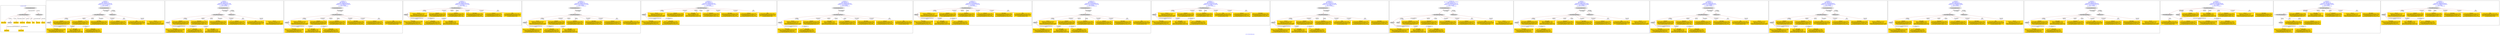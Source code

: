 digraph n0 {
fontcolor="blue"
remincross="true"
label="s12-s-19-artworks.json"
subgraph cluster_0 {
label="1-correct model"
n2[style="filled",color="white",fillcolor="lightgray",label="CulturalHeritageObject1"];
n3[shape="plaintext",style="filled",fillcolor="gold",label="date_made"];
n4[style="filled",color="white",fillcolor="lightgray",label="Person1"];
n5[shape="plaintext",style="filled",fillcolor="gold",label="description"];
n6[shape="plaintext",style="filled",fillcolor="gold",label="dimensions"];
n7[shape="plaintext",style="filled",fillcolor="gold",label="technique"];
n8[shape="plaintext",style="filled",fillcolor="gold",label="title"];
n9[shape="plaintext",style="filled",fillcolor="gold",label="access_id"];
n10[shape="plaintext",style="filled",fillcolor="gold",label="nationality"];
n11[shape="plaintext",style="filled",fillcolor="gold",label="artist_name"];
n12[style="filled",color="white",fillcolor="lightgray",label="EuropeanaAggregation1"];
n13[style="filled",color="white",fillcolor="lightgray",label="WebResource1"];
n14[shape="plaintext",style="filled",fillcolor="gold",label="img_url"];
}
subgraph cluster_1 {
label="candidate 0\nlink coherence:1.0\nnode coherence:1.0\nconfidence:0.5020023131062148\nmapping score:0.6117785488131827\ncost:11.99948\n-precision:0.83-recall:0.83"
n16[style="filled",color="white",fillcolor="lightgray",label="CulturalHeritageObject1"];
n17[style="filled",color="white",fillcolor="lightgray",label="Person1"];
n18[style="filled",color="white",fillcolor="lightgray",label="EuropeanaAggregation1"];
n19[style="filled",color="white",fillcolor="lightgray",label="WebResource1"];
n20[shape="plaintext",style="filled",fillcolor="gold",label="nationality\n[Person,countryAssociatedWithThePerson,0.86]\n[Person,biographicalInformation,0.077]\n[CulturalHeritageObject,title,0.035]\n[CulturalHeritageObject,description,0.028]"];
n21[shape="plaintext",style="filled",fillcolor="gold",label="technique\n[CulturalHeritageObject,medium,0.682]\n[CulturalHeritageObject,description,0.147]\n[Person,biographicalInformation,0.094]\n[CulturalHeritageObject,title,0.077]"];
n22[shape="plaintext",style="filled",fillcolor="gold",label="dimensions\n[CulturalHeritageObject,extent,0.648]\n[CulturalHeritageObject,description,0.147]\n[CulturalHeritageObject,title,0.113]\n[CulturalHeritageObject,medium,0.092]"];
n23[shape="plaintext",style="filled",fillcolor="gold",label="description\n[Person,biographicalInformation,0.435]\n[CulturalHeritageObject,description,0.354]\n[CulturalHeritageObject,title,0.166]\n[CulturalHeritageObject,provenance,0.045]"];
n24[shape="plaintext",style="filled",fillcolor="gold",label="date_made\n[Person,dateOfBirth,0.354]\n[Person,dateOfDeath,0.33]\n[CulturalHeritageObject,created,0.21]\n[Person,biographicalInformation,0.106]"];
n25[shape="plaintext",style="filled",fillcolor="gold",label="img_url\n[WebResource,classLink,0.672]\n[Document,classLink,0.179]\n[CulturalHeritageObject,provenance,0.084]\n[Person,biographicalInformation,0.065]"];
n26[shape="plaintext",style="filled",fillcolor="gold",label="access_id\n[CulturalHeritageObject,extent,0.58]\n[CulturalHeritageObject,description,0.176]\n[CulturalHeritageObject,title,0.149]\n[CulturalHeritageObject,provenance,0.094]"];
n27[shape="plaintext",style="filled",fillcolor="gold",label="artist_name\n[Person,nameOfThePerson,0.509]\n[Person,biographicalInformation,0.331]\n[CulturalHeritageObject,title,0.09]\n[CulturalHeritageObject,provenance,0.069]"];
n28[shape="plaintext",style="filled",fillcolor="gold",label="title\n[CulturalHeritageObject,title,0.344]\n[CulturalHeritageObject,description,0.299]\n[Person,biographicalInformation,0.272]\n[Concept,prefLabel,0.085]"];
}
subgraph cluster_2 {
label="candidate 1\nlink coherence:1.0\nnode coherence:1.0\nconfidence:0.4993120785772289\nmapping score:0.6108818039701874\ncost:11.99948\n-precision:0.83-recall:0.83"
n30[style="filled",color="white",fillcolor="lightgray",label="CulturalHeritageObject1"];
n31[style="filled",color="white",fillcolor="lightgray",label="Person1"];
n32[style="filled",color="white",fillcolor="lightgray",label="EuropeanaAggregation1"];
n33[style="filled",color="white",fillcolor="lightgray",label="WebResource1"];
n34[shape="plaintext",style="filled",fillcolor="gold",label="nationality\n[Person,countryAssociatedWithThePerson,0.86]\n[Person,biographicalInformation,0.077]\n[CulturalHeritageObject,title,0.035]\n[CulturalHeritageObject,description,0.028]"];
n35[shape="plaintext",style="filled",fillcolor="gold",label="technique\n[CulturalHeritageObject,medium,0.682]\n[CulturalHeritageObject,description,0.147]\n[Person,biographicalInformation,0.094]\n[CulturalHeritageObject,title,0.077]"];
n36[shape="plaintext",style="filled",fillcolor="gold",label="dimensions\n[CulturalHeritageObject,extent,0.648]\n[CulturalHeritageObject,description,0.147]\n[CulturalHeritageObject,title,0.113]\n[CulturalHeritageObject,medium,0.092]"];
n37[shape="plaintext",style="filled",fillcolor="gold",label="description\n[Person,biographicalInformation,0.435]\n[CulturalHeritageObject,description,0.354]\n[CulturalHeritageObject,title,0.166]\n[CulturalHeritageObject,provenance,0.045]"];
n38[shape="plaintext",style="filled",fillcolor="gold",label="img_url\n[WebResource,classLink,0.672]\n[Document,classLink,0.179]\n[CulturalHeritageObject,provenance,0.084]\n[Person,biographicalInformation,0.065]"];
n39[shape="plaintext",style="filled",fillcolor="gold",label="access_id\n[CulturalHeritageObject,extent,0.58]\n[CulturalHeritageObject,description,0.176]\n[CulturalHeritageObject,title,0.149]\n[CulturalHeritageObject,provenance,0.094]"];
n40[shape="plaintext",style="filled",fillcolor="gold",label="artist_name\n[Person,nameOfThePerson,0.509]\n[Person,biographicalInformation,0.331]\n[CulturalHeritageObject,title,0.09]\n[CulturalHeritageObject,provenance,0.069]"];
n41[shape="plaintext",style="filled",fillcolor="gold",label="title\n[CulturalHeritageObject,title,0.344]\n[CulturalHeritageObject,description,0.299]\n[Person,biographicalInformation,0.272]\n[Concept,prefLabel,0.085]"];
n42[shape="plaintext",style="filled",fillcolor="gold",label="date_made\n[Person,dateOfBirth,0.354]\n[Person,dateOfDeath,0.33]\n[CulturalHeritageObject,created,0.21]\n[Person,biographicalInformation,0.106]"];
}
subgraph cluster_3 {
label="candidate 10\nlink coherence:1.0\nnode coherence:1.0\nconfidence:0.4366454621806769\nmapping score:0.6085114503565219\ncost:10.99964\n-precision:0.73-recall:0.67"
n44[style="filled",color="white",fillcolor="lightgray",label="CulturalHeritageObject1"];
n45[style="filled",color="white",fillcolor="lightgray",label="Person1"];
n46[style="filled",color="white",fillcolor="lightgray",label="EuropeanaAggregation1"];
n47[shape="plaintext",style="filled",fillcolor="gold",label="img_url\n[WebResource,classLink,0.672]\n[Document,classLink,0.179]\n[CulturalHeritageObject,provenance,0.084]\n[Person,biographicalInformation,0.065]"];
n48[shape="plaintext",style="filled",fillcolor="gold",label="nationality\n[Person,countryAssociatedWithThePerson,0.86]\n[Person,biographicalInformation,0.077]\n[CulturalHeritageObject,title,0.035]\n[CulturalHeritageObject,description,0.028]"];
n49[shape="plaintext",style="filled",fillcolor="gold",label="technique\n[CulturalHeritageObject,medium,0.682]\n[CulturalHeritageObject,description,0.147]\n[Person,biographicalInformation,0.094]\n[CulturalHeritageObject,title,0.077]"];
n50[shape="plaintext",style="filled",fillcolor="gold",label="dimensions\n[CulturalHeritageObject,extent,0.648]\n[CulturalHeritageObject,description,0.147]\n[CulturalHeritageObject,title,0.113]\n[CulturalHeritageObject,medium,0.092]"];
n51[shape="plaintext",style="filled",fillcolor="gold",label="description\n[Person,biographicalInformation,0.435]\n[CulturalHeritageObject,description,0.354]\n[CulturalHeritageObject,title,0.166]\n[CulturalHeritageObject,provenance,0.045]"];
n52[shape="plaintext",style="filled",fillcolor="gold",label="date_made\n[Person,dateOfBirth,0.354]\n[Person,dateOfDeath,0.33]\n[CulturalHeritageObject,created,0.21]\n[Person,biographicalInformation,0.106]"];
n53[shape="plaintext",style="filled",fillcolor="gold",label="access_id\n[CulturalHeritageObject,extent,0.58]\n[CulturalHeritageObject,description,0.176]\n[CulturalHeritageObject,title,0.149]\n[CulturalHeritageObject,provenance,0.094]"];
n54[shape="plaintext",style="filled",fillcolor="gold",label="artist_name\n[Person,nameOfThePerson,0.509]\n[Person,biographicalInformation,0.331]\n[CulturalHeritageObject,title,0.09]\n[CulturalHeritageObject,provenance,0.069]"];
n55[shape="plaintext",style="filled",fillcolor="gold",label="title\n[CulturalHeritageObject,title,0.344]\n[CulturalHeritageObject,description,0.299]\n[Person,biographicalInformation,0.272]\n[Concept,prefLabel,0.085]"];
}
subgraph cluster_4 {
label="candidate 11\nlink coherence:1.0\nnode coherence:1.0\nconfidence:0.43395522765169103\nmapping score:0.6076147055135266\ncost:9.9998\n-precision:0.7-recall:0.58"
n57[style="filled",color="white",fillcolor="lightgray",label="CulturalHeritageObject1"];
n58[style="filled",color="white",fillcolor="lightgray",label="Person1"];
n59[shape="plaintext",style="filled",fillcolor="gold",label="img_url\n[WebResource,classLink,0.672]\n[Document,classLink,0.179]\n[CulturalHeritageObject,provenance,0.084]\n[Person,biographicalInformation,0.065]"];
n60[shape="plaintext",style="filled",fillcolor="gold",label="nationality\n[Person,countryAssociatedWithThePerson,0.86]\n[Person,biographicalInformation,0.077]\n[CulturalHeritageObject,title,0.035]\n[CulturalHeritageObject,description,0.028]"];
n61[shape="plaintext",style="filled",fillcolor="gold",label="technique\n[CulturalHeritageObject,medium,0.682]\n[CulturalHeritageObject,description,0.147]\n[Person,biographicalInformation,0.094]\n[CulturalHeritageObject,title,0.077]"];
n62[shape="plaintext",style="filled",fillcolor="gold",label="dimensions\n[CulturalHeritageObject,extent,0.648]\n[CulturalHeritageObject,description,0.147]\n[CulturalHeritageObject,title,0.113]\n[CulturalHeritageObject,medium,0.092]"];
n63[shape="plaintext",style="filled",fillcolor="gold",label="description\n[Person,biographicalInformation,0.435]\n[CulturalHeritageObject,description,0.354]\n[CulturalHeritageObject,title,0.166]\n[CulturalHeritageObject,provenance,0.045]"];
n64[shape="plaintext",style="filled",fillcolor="gold",label="access_id\n[CulturalHeritageObject,extent,0.58]\n[CulturalHeritageObject,description,0.176]\n[CulturalHeritageObject,title,0.149]\n[CulturalHeritageObject,provenance,0.094]"];
n65[shape="plaintext",style="filled",fillcolor="gold",label="artist_name\n[Person,nameOfThePerson,0.509]\n[Person,biographicalInformation,0.331]\n[CulturalHeritageObject,title,0.09]\n[CulturalHeritageObject,provenance,0.069]"];
n66[shape="plaintext",style="filled",fillcolor="gold",label="title\n[CulturalHeritageObject,title,0.344]\n[CulturalHeritageObject,description,0.299]\n[Person,biographicalInformation,0.272]\n[Concept,prefLabel,0.085]"];
n67[shape="plaintext",style="filled",fillcolor="gold",label="date_made\n[Person,dateOfBirth,0.354]\n[Person,dateOfDeath,0.33]\n[CulturalHeritageObject,created,0.21]\n[Person,biographicalInformation,0.106]"];
}
subgraph cluster_5 {
label="candidate 12\nlink coherence:1.0\nnode coherence:1.0\nconfidence:0.43395522765169103\nmapping score:0.6076147055135266\ncost:10.99964\n-precision:0.73-recall:0.67"
n69[style="filled",color="white",fillcolor="lightgray",label="CulturalHeritageObject1"];
n70[style="filled",color="white",fillcolor="lightgray",label="Person1"];
n71[style="filled",color="white",fillcolor="lightgray",label="EuropeanaAggregation1"];
n72[shape="plaintext",style="filled",fillcolor="gold",label="img_url\n[WebResource,classLink,0.672]\n[Document,classLink,0.179]\n[CulturalHeritageObject,provenance,0.084]\n[Person,biographicalInformation,0.065]"];
n73[shape="plaintext",style="filled",fillcolor="gold",label="nationality\n[Person,countryAssociatedWithThePerson,0.86]\n[Person,biographicalInformation,0.077]\n[CulturalHeritageObject,title,0.035]\n[CulturalHeritageObject,description,0.028]"];
n74[shape="plaintext",style="filled",fillcolor="gold",label="technique\n[CulturalHeritageObject,medium,0.682]\n[CulturalHeritageObject,description,0.147]\n[Person,biographicalInformation,0.094]\n[CulturalHeritageObject,title,0.077]"];
n75[shape="plaintext",style="filled",fillcolor="gold",label="dimensions\n[CulturalHeritageObject,extent,0.648]\n[CulturalHeritageObject,description,0.147]\n[CulturalHeritageObject,title,0.113]\n[CulturalHeritageObject,medium,0.092]"];
n76[shape="plaintext",style="filled",fillcolor="gold",label="description\n[Person,biographicalInformation,0.435]\n[CulturalHeritageObject,description,0.354]\n[CulturalHeritageObject,title,0.166]\n[CulturalHeritageObject,provenance,0.045]"];
n77[shape="plaintext",style="filled",fillcolor="gold",label="access_id\n[CulturalHeritageObject,extent,0.58]\n[CulturalHeritageObject,description,0.176]\n[CulturalHeritageObject,title,0.149]\n[CulturalHeritageObject,provenance,0.094]"];
n78[shape="plaintext",style="filled",fillcolor="gold",label="artist_name\n[Person,nameOfThePerson,0.509]\n[Person,biographicalInformation,0.331]\n[CulturalHeritageObject,title,0.09]\n[CulturalHeritageObject,provenance,0.069]"];
n79[shape="plaintext",style="filled",fillcolor="gold",label="title\n[CulturalHeritageObject,title,0.344]\n[CulturalHeritageObject,description,0.299]\n[Person,biographicalInformation,0.272]\n[Concept,prefLabel,0.085]"];
n80[shape="plaintext",style="filled",fillcolor="gold",label="date_made\n[Person,dateOfBirth,0.354]\n[Person,dateOfDeath,0.33]\n[CulturalHeritageObject,created,0.21]\n[Person,biographicalInformation,0.106]"];
}
subgraph cluster_6 {
label="candidate 13\nlink coherence:1.0\nnode coherence:1.0\nconfidence:0.4205942554922235\nmapping score:0.6031610481270374\ncost:9.9998\n-precision:0.8-recall:0.67"
n82[style="filled",color="white",fillcolor="lightgray",label="CulturalHeritageObject1"];
n83[style="filled",color="white",fillcolor="lightgray",label="Person1"];
n84[shape="plaintext",style="filled",fillcolor="gold",label="img_url\n[WebResource,classLink,0.672]\n[Document,classLink,0.179]\n[CulturalHeritageObject,provenance,0.084]\n[Person,biographicalInformation,0.065]"];
n85[shape="plaintext",style="filled",fillcolor="gold",label="nationality\n[Person,countryAssociatedWithThePerson,0.86]\n[Person,biographicalInformation,0.077]\n[CulturalHeritageObject,title,0.035]\n[CulturalHeritageObject,description,0.028]"];
n86[shape="plaintext",style="filled",fillcolor="gold",label="technique\n[CulturalHeritageObject,medium,0.682]\n[CulturalHeritageObject,description,0.147]\n[Person,biographicalInformation,0.094]\n[CulturalHeritageObject,title,0.077]"];
n87[shape="plaintext",style="filled",fillcolor="gold",label="date_made\n[Person,dateOfBirth,0.354]\n[Person,dateOfDeath,0.33]\n[CulturalHeritageObject,created,0.21]\n[Person,biographicalInformation,0.106]"];
n88[shape="plaintext",style="filled",fillcolor="gold",label="dimensions\n[CulturalHeritageObject,extent,0.648]\n[CulturalHeritageObject,description,0.147]\n[CulturalHeritageObject,title,0.113]\n[CulturalHeritageObject,medium,0.092]"];
n89[shape="plaintext",style="filled",fillcolor="gold",label="description\n[Person,biographicalInformation,0.435]\n[CulturalHeritageObject,description,0.354]\n[CulturalHeritageObject,title,0.166]\n[CulturalHeritageObject,provenance,0.045]"];
n90[shape="plaintext",style="filled",fillcolor="gold",label="access_id\n[CulturalHeritageObject,extent,0.58]\n[CulturalHeritageObject,description,0.176]\n[CulturalHeritageObject,title,0.149]\n[CulturalHeritageObject,provenance,0.094]"];
n91[shape="plaintext",style="filled",fillcolor="gold",label="artist_name\n[Person,nameOfThePerson,0.509]\n[Person,biographicalInformation,0.331]\n[CulturalHeritageObject,title,0.09]\n[CulturalHeritageObject,provenance,0.069]"];
n92[shape="plaintext",style="filled",fillcolor="gold",label="title\n[CulturalHeritageObject,title,0.344]\n[CulturalHeritageObject,description,0.299]\n[Person,biographicalInformation,0.272]\n[Concept,prefLabel,0.085]"];
}
subgraph cluster_7 {
label="candidate 14\nlink coherence:1.0\nnode coherence:1.0\nconfidence:0.4205942554922235\nmapping score:0.6031610481270374\ncost:10.99964\n-precision:0.82-recall:0.75"
n94[style="filled",color="white",fillcolor="lightgray",label="CulturalHeritageObject1"];
n95[style="filled",color="white",fillcolor="lightgray",label="Person1"];
n96[style="filled",color="white",fillcolor="lightgray",label="EuropeanaAggregation1"];
n97[shape="plaintext",style="filled",fillcolor="gold",label="img_url\n[WebResource,classLink,0.672]\n[Document,classLink,0.179]\n[CulturalHeritageObject,provenance,0.084]\n[Person,biographicalInformation,0.065]"];
n98[shape="plaintext",style="filled",fillcolor="gold",label="nationality\n[Person,countryAssociatedWithThePerson,0.86]\n[Person,biographicalInformation,0.077]\n[CulturalHeritageObject,title,0.035]\n[CulturalHeritageObject,description,0.028]"];
n99[shape="plaintext",style="filled",fillcolor="gold",label="technique\n[CulturalHeritageObject,medium,0.682]\n[CulturalHeritageObject,description,0.147]\n[Person,biographicalInformation,0.094]\n[CulturalHeritageObject,title,0.077]"];
n100[shape="plaintext",style="filled",fillcolor="gold",label="date_made\n[Person,dateOfBirth,0.354]\n[Person,dateOfDeath,0.33]\n[CulturalHeritageObject,created,0.21]\n[Person,biographicalInformation,0.106]"];
n101[shape="plaintext",style="filled",fillcolor="gold",label="dimensions\n[CulturalHeritageObject,extent,0.648]\n[CulturalHeritageObject,description,0.147]\n[CulturalHeritageObject,title,0.113]\n[CulturalHeritageObject,medium,0.092]"];
n102[shape="plaintext",style="filled",fillcolor="gold",label="description\n[Person,biographicalInformation,0.435]\n[CulturalHeritageObject,description,0.354]\n[CulturalHeritageObject,title,0.166]\n[CulturalHeritageObject,provenance,0.045]"];
n103[shape="plaintext",style="filled",fillcolor="gold",label="access_id\n[CulturalHeritageObject,extent,0.58]\n[CulturalHeritageObject,description,0.176]\n[CulturalHeritageObject,title,0.149]\n[CulturalHeritageObject,provenance,0.094]"];
n104[shape="plaintext",style="filled",fillcolor="gold",label="artist_name\n[Person,nameOfThePerson,0.509]\n[Person,biographicalInformation,0.331]\n[CulturalHeritageObject,title,0.09]\n[CulturalHeritageObject,provenance,0.069]"];
n105[shape="plaintext",style="filled",fillcolor="gold",label="title\n[CulturalHeritageObject,title,0.344]\n[CulturalHeritageObject,description,0.299]\n[Person,biographicalInformation,0.272]\n[Concept,prefLabel,0.085]"];
}
subgraph cluster_8 {
label="candidate 15\nlink coherence:1.0\nnode coherence:1.0\nconfidence:0.41147929499554153\nmapping score:0.6001227279614768\ncost:9.9998\n-precision:0.6-recall:0.5"
n107[style="filled",color="white",fillcolor="lightgray",label="CulturalHeritageObject1"];
n108[style="filled",color="white",fillcolor="lightgray",label="Person1"];
n109[shape="plaintext",style="filled",fillcolor="gold",label="img_url\n[WebResource,classLink,0.672]\n[Document,classLink,0.179]\n[CulturalHeritageObject,provenance,0.084]\n[Person,biographicalInformation,0.065]"];
n110[shape="plaintext",style="filled",fillcolor="gold",label="nationality\n[Person,countryAssociatedWithThePerson,0.86]\n[Person,biographicalInformation,0.077]\n[CulturalHeritageObject,title,0.035]\n[CulturalHeritageObject,description,0.028]"];
n111[shape="plaintext",style="filled",fillcolor="gold",label="technique\n[CulturalHeritageObject,medium,0.682]\n[CulturalHeritageObject,description,0.147]\n[Person,biographicalInformation,0.094]\n[CulturalHeritageObject,title,0.077]"];
n112[shape="plaintext",style="filled",fillcolor="gold",label="dimensions\n[CulturalHeritageObject,extent,0.648]\n[CulturalHeritageObject,description,0.147]\n[CulturalHeritageObject,title,0.113]\n[CulturalHeritageObject,medium,0.092]"];
n113[shape="plaintext",style="filled",fillcolor="gold",label="access_id\n[CulturalHeritageObject,extent,0.58]\n[CulturalHeritageObject,description,0.176]\n[CulturalHeritageObject,title,0.149]\n[CulturalHeritageObject,provenance,0.094]"];
n114[shape="plaintext",style="filled",fillcolor="gold",label="date_made\n[Person,dateOfBirth,0.354]\n[Person,dateOfDeath,0.33]\n[CulturalHeritageObject,created,0.21]\n[Person,biographicalInformation,0.106]"];
n115[shape="plaintext",style="filled",fillcolor="gold",label="description\n[Person,biographicalInformation,0.435]\n[CulturalHeritageObject,description,0.354]\n[CulturalHeritageObject,title,0.166]\n[CulturalHeritageObject,provenance,0.045]"];
n116[shape="plaintext",style="filled",fillcolor="gold",label="artist_name\n[Person,nameOfThePerson,0.509]\n[Person,biographicalInformation,0.331]\n[CulturalHeritageObject,title,0.09]\n[CulturalHeritageObject,provenance,0.069]"];
n117[shape="plaintext",style="filled",fillcolor="gold",label="title\n[CulturalHeritageObject,title,0.344]\n[CulturalHeritageObject,description,0.299]\n[Person,biographicalInformation,0.272]\n[Concept,prefLabel,0.085]"];
}
subgraph cluster_9 {
label="candidate 16\nlink coherence:1.0\nnode coherence:1.0\nconfidence:0.41147929499554153\nmapping score:0.6001227279614768\ncost:10.99964\n-precision:0.64-recall:0.58"
n119[style="filled",color="white",fillcolor="lightgray",label="CulturalHeritageObject1"];
n120[style="filled",color="white",fillcolor="lightgray",label="Person1"];
n121[style="filled",color="white",fillcolor="lightgray",label="EuropeanaAggregation1"];
n122[shape="plaintext",style="filled",fillcolor="gold",label="img_url\n[WebResource,classLink,0.672]\n[Document,classLink,0.179]\n[CulturalHeritageObject,provenance,0.084]\n[Person,biographicalInformation,0.065]"];
n123[shape="plaintext",style="filled",fillcolor="gold",label="nationality\n[Person,countryAssociatedWithThePerson,0.86]\n[Person,biographicalInformation,0.077]\n[CulturalHeritageObject,title,0.035]\n[CulturalHeritageObject,description,0.028]"];
n124[shape="plaintext",style="filled",fillcolor="gold",label="technique\n[CulturalHeritageObject,medium,0.682]\n[CulturalHeritageObject,description,0.147]\n[Person,biographicalInformation,0.094]\n[CulturalHeritageObject,title,0.077]"];
n125[shape="plaintext",style="filled",fillcolor="gold",label="dimensions\n[CulturalHeritageObject,extent,0.648]\n[CulturalHeritageObject,description,0.147]\n[CulturalHeritageObject,title,0.113]\n[CulturalHeritageObject,medium,0.092]"];
n126[shape="plaintext",style="filled",fillcolor="gold",label="access_id\n[CulturalHeritageObject,extent,0.58]\n[CulturalHeritageObject,description,0.176]\n[CulturalHeritageObject,title,0.149]\n[CulturalHeritageObject,provenance,0.094]"];
n127[shape="plaintext",style="filled",fillcolor="gold",label="date_made\n[Person,dateOfBirth,0.354]\n[Person,dateOfDeath,0.33]\n[CulturalHeritageObject,created,0.21]\n[Person,biographicalInformation,0.106]"];
n128[shape="plaintext",style="filled",fillcolor="gold",label="description\n[Person,biographicalInformation,0.435]\n[CulturalHeritageObject,description,0.354]\n[CulturalHeritageObject,title,0.166]\n[CulturalHeritageObject,provenance,0.045]"];
n129[shape="plaintext",style="filled",fillcolor="gold",label="artist_name\n[Person,nameOfThePerson,0.509]\n[Person,biographicalInformation,0.331]\n[CulturalHeritageObject,title,0.09]\n[CulturalHeritageObject,provenance,0.069]"];
n130[shape="plaintext",style="filled",fillcolor="gold",label="title\n[CulturalHeritageObject,title,0.344]\n[CulturalHeritageObject,description,0.299]\n[Person,biographicalInformation,0.272]\n[Concept,prefLabel,0.085]"];
}
subgraph cluster_10 {
label="candidate 17\nlink coherence:1.0\nnode coherence:1.0\nconfidence:0.4107437321013388\nmapping score:0.5998775403300759\ncost:9.9998\n-precision:0.5-recall:0.42"
n132[style="filled",color="white",fillcolor="lightgray",label="CulturalHeritageObject1"];
n133[style="filled",color="white",fillcolor="lightgray",label="Person1"];
n134[shape="plaintext",style="filled",fillcolor="gold",label="img_url\n[WebResource,classLink,0.672]\n[Document,classLink,0.179]\n[CulturalHeritageObject,provenance,0.084]\n[Person,biographicalInformation,0.065]"];
n135[shape="plaintext",style="filled",fillcolor="gold",label="nationality\n[Person,countryAssociatedWithThePerson,0.86]\n[Person,biographicalInformation,0.077]\n[CulturalHeritageObject,title,0.035]\n[CulturalHeritageObject,description,0.028]"];
n136[shape="plaintext",style="filled",fillcolor="gold",label="technique\n[CulturalHeritageObject,medium,0.682]\n[CulturalHeritageObject,description,0.147]\n[Person,biographicalInformation,0.094]\n[CulturalHeritageObject,title,0.077]"];
n137[shape="plaintext",style="filled",fillcolor="gold",label="dimensions\n[CulturalHeritageObject,extent,0.648]\n[CulturalHeritageObject,description,0.147]\n[CulturalHeritageObject,title,0.113]\n[CulturalHeritageObject,medium,0.092]"];
n138[shape="plaintext",style="filled",fillcolor="gold",label="title\n[CulturalHeritageObject,title,0.344]\n[CulturalHeritageObject,description,0.299]\n[Person,biographicalInformation,0.272]\n[Concept,prefLabel,0.085]"];
n139[shape="plaintext",style="filled",fillcolor="gold",label="date_made\n[Person,dateOfBirth,0.354]\n[Person,dateOfDeath,0.33]\n[CulturalHeritageObject,created,0.21]\n[Person,biographicalInformation,0.106]"];
n140[shape="plaintext",style="filled",fillcolor="gold",label="access_id\n[CulturalHeritageObject,extent,0.58]\n[CulturalHeritageObject,description,0.176]\n[CulturalHeritageObject,title,0.149]\n[CulturalHeritageObject,provenance,0.094]"];
n141[shape="plaintext",style="filled",fillcolor="gold",label="artist_name\n[Person,nameOfThePerson,0.509]\n[Person,biographicalInformation,0.331]\n[CulturalHeritageObject,title,0.09]\n[CulturalHeritageObject,provenance,0.069]"];
n142[shape="plaintext",style="filled",fillcolor="gold",label="description\n[Person,biographicalInformation,0.435]\n[CulturalHeritageObject,description,0.354]\n[CulturalHeritageObject,title,0.166]\n[CulturalHeritageObject,provenance,0.045]"];
}
subgraph cluster_11 {
label="candidate 18\nlink coherence:1.0\nnode coherence:1.0\nconfidence:0.4107437321013388\nmapping score:0.5998775403300759\ncost:10.99964\n-precision:0.55-recall:0.5"
n144[style="filled",color="white",fillcolor="lightgray",label="CulturalHeritageObject1"];
n145[style="filled",color="white",fillcolor="lightgray",label="Person1"];
n146[style="filled",color="white",fillcolor="lightgray",label="EuropeanaAggregation1"];
n147[shape="plaintext",style="filled",fillcolor="gold",label="img_url\n[WebResource,classLink,0.672]\n[Document,classLink,0.179]\n[CulturalHeritageObject,provenance,0.084]\n[Person,biographicalInformation,0.065]"];
n148[shape="plaintext",style="filled",fillcolor="gold",label="nationality\n[Person,countryAssociatedWithThePerson,0.86]\n[Person,biographicalInformation,0.077]\n[CulturalHeritageObject,title,0.035]\n[CulturalHeritageObject,description,0.028]"];
n149[shape="plaintext",style="filled",fillcolor="gold",label="technique\n[CulturalHeritageObject,medium,0.682]\n[CulturalHeritageObject,description,0.147]\n[Person,biographicalInformation,0.094]\n[CulturalHeritageObject,title,0.077]"];
n150[shape="plaintext",style="filled",fillcolor="gold",label="dimensions\n[CulturalHeritageObject,extent,0.648]\n[CulturalHeritageObject,description,0.147]\n[CulturalHeritageObject,title,0.113]\n[CulturalHeritageObject,medium,0.092]"];
n151[shape="plaintext",style="filled",fillcolor="gold",label="title\n[CulturalHeritageObject,title,0.344]\n[CulturalHeritageObject,description,0.299]\n[Person,biographicalInformation,0.272]\n[Concept,prefLabel,0.085]"];
n152[shape="plaintext",style="filled",fillcolor="gold",label="date_made\n[Person,dateOfBirth,0.354]\n[Person,dateOfDeath,0.33]\n[CulturalHeritageObject,created,0.21]\n[Person,biographicalInformation,0.106]"];
n153[shape="plaintext",style="filled",fillcolor="gold",label="access_id\n[CulturalHeritageObject,extent,0.58]\n[CulturalHeritageObject,description,0.176]\n[CulturalHeritageObject,title,0.149]\n[CulturalHeritageObject,provenance,0.094]"];
n154[shape="plaintext",style="filled",fillcolor="gold",label="artist_name\n[Person,nameOfThePerson,0.509]\n[Person,biographicalInformation,0.331]\n[CulturalHeritageObject,title,0.09]\n[CulturalHeritageObject,provenance,0.069]"];
n155[shape="plaintext",style="filled",fillcolor="gold",label="description\n[Person,biographicalInformation,0.435]\n[CulturalHeritageObject,description,0.354]\n[CulturalHeritageObject,title,0.166]\n[CulturalHeritageObject,provenance,0.045]"];
}
subgraph cluster_12 {
label="candidate 19\nlink coherence:0.9230769230769231\nnode coherence:1.0\nconfidence:0.5020023131062148\nmapping score:0.6117785488131827\ncost:12.99948\n-precision:0.77-recall:0.83"
n157[style="filled",color="white",fillcolor="lightgray",label="CulturalHeritageObject1"];
n158[style="filled",color="white",fillcolor="lightgray",label="Person1"];
n159[style="filled",color="white",fillcolor="lightgray",label="Place1"];
n160[style="filled",color="white",fillcolor="lightgray",label="EuropeanaAggregation1"];
n161[style="filled",color="white",fillcolor="lightgray",label="WebResource1"];
n162[shape="plaintext",style="filled",fillcolor="gold",label="nationality\n[Person,countryAssociatedWithThePerson,0.86]\n[Person,biographicalInformation,0.077]\n[CulturalHeritageObject,title,0.035]\n[CulturalHeritageObject,description,0.028]"];
n163[shape="plaintext",style="filled",fillcolor="gold",label="technique\n[CulturalHeritageObject,medium,0.682]\n[CulturalHeritageObject,description,0.147]\n[Person,biographicalInformation,0.094]\n[CulturalHeritageObject,title,0.077]"];
n164[shape="plaintext",style="filled",fillcolor="gold",label="dimensions\n[CulturalHeritageObject,extent,0.648]\n[CulturalHeritageObject,description,0.147]\n[CulturalHeritageObject,title,0.113]\n[CulturalHeritageObject,medium,0.092]"];
n165[shape="plaintext",style="filled",fillcolor="gold",label="description\n[Person,biographicalInformation,0.435]\n[CulturalHeritageObject,description,0.354]\n[CulturalHeritageObject,title,0.166]\n[CulturalHeritageObject,provenance,0.045]"];
n166[shape="plaintext",style="filled",fillcolor="gold",label="date_made\n[Person,dateOfBirth,0.354]\n[Person,dateOfDeath,0.33]\n[CulturalHeritageObject,created,0.21]\n[Person,biographicalInformation,0.106]"];
n167[shape="plaintext",style="filled",fillcolor="gold",label="img_url\n[WebResource,classLink,0.672]\n[Document,classLink,0.179]\n[CulturalHeritageObject,provenance,0.084]\n[Person,biographicalInformation,0.065]"];
n168[shape="plaintext",style="filled",fillcolor="gold",label="access_id\n[CulturalHeritageObject,extent,0.58]\n[CulturalHeritageObject,description,0.176]\n[CulturalHeritageObject,title,0.149]\n[CulturalHeritageObject,provenance,0.094]"];
n169[shape="plaintext",style="filled",fillcolor="gold",label="artist_name\n[Person,nameOfThePerson,0.509]\n[Person,biographicalInformation,0.331]\n[CulturalHeritageObject,title,0.09]\n[CulturalHeritageObject,provenance,0.069]"];
n170[shape="plaintext",style="filled",fillcolor="gold",label="title\n[CulturalHeritageObject,title,0.344]\n[CulturalHeritageObject,description,0.299]\n[Person,biographicalInformation,0.272]\n[Concept,prefLabel,0.085]"];
}
subgraph cluster_13 {
label="candidate 2\nlink coherence:1.0\nnode coherence:1.0\nconfidence:0.48595110641776146\nmapping score:0.6064281465836983\ncost:11.99948\n-precision:0.92-recall:0.92"
n172[style="filled",color="white",fillcolor="lightgray",label="CulturalHeritageObject1"];
n173[style="filled",color="white",fillcolor="lightgray",label="Person1"];
n174[style="filled",color="white",fillcolor="lightgray",label="EuropeanaAggregation1"];
n175[style="filled",color="white",fillcolor="lightgray",label="WebResource1"];
n176[shape="plaintext",style="filled",fillcolor="gold",label="nationality\n[Person,countryAssociatedWithThePerson,0.86]\n[Person,biographicalInformation,0.077]\n[CulturalHeritageObject,title,0.035]\n[CulturalHeritageObject,description,0.028]"];
n177[shape="plaintext",style="filled",fillcolor="gold",label="technique\n[CulturalHeritageObject,medium,0.682]\n[CulturalHeritageObject,description,0.147]\n[Person,biographicalInformation,0.094]\n[CulturalHeritageObject,title,0.077]"];
n178[shape="plaintext",style="filled",fillcolor="gold",label="date_made\n[Person,dateOfBirth,0.354]\n[Person,dateOfDeath,0.33]\n[CulturalHeritageObject,created,0.21]\n[Person,biographicalInformation,0.106]"];
n179[shape="plaintext",style="filled",fillcolor="gold",label="dimensions\n[CulturalHeritageObject,extent,0.648]\n[CulturalHeritageObject,description,0.147]\n[CulturalHeritageObject,title,0.113]\n[CulturalHeritageObject,medium,0.092]"];
n180[shape="plaintext",style="filled",fillcolor="gold",label="description\n[Person,biographicalInformation,0.435]\n[CulturalHeritageObject,description,0.354]\n[CulturalHeritageObject,title,0.166]\n[CulturalHeritageObject,provenance,0.045]"];
n181[shape="plaintext",style="filled",fillcolor="gold",label="img_url\n[WebResource,classLink,0.672]\n[Document,classLink,0.179]\n[CulturalHeritageObject,provenance,0.084]\n[Person,biographicalInformation,0.065]"];
n182[shape="plaintext",style="filled",fillcolor="gold",label="access_id\n[CulturalHeritageObject,extent,0.58]\n[CulturalHeritageObject,description,0.176]\n[CulturalHeritageObject,title,0.149]\n[CulturalHeritageObject,provenance,0.094]"];
n183[shape="plaintext",style="filled",fillcolor="gold",label="artist_name\n[Person,nameOfThePerson,0.509]\n[Person,biographicalInformation,0.331]\n[CulturalHeritageObject,title,0.09]\n[CulturalHeritageObject,provenance,0.069]"];
n184[shape="plaintext",style="filled",fillcolor="gold",label="title\n[CulturalHeritageObject,title,0.344]\n[CulturalHeritageObject,description,0.299]\n[Person,biographicalInformation,0.272]\n[Concept,prefLabel,0.085]"];
}
subgraph cluster_14 {
label="candidate 3\nlink coherence:1.0\nnode coherence:1.0\nconfidence:0.4768361459210795\nmapping score:0.6033898264181375\ncost:11.99948\n-precision:0.75-recall:0.75"
n186[style="filled",color="white",fillcolor="lightgray",label="CulturalHeritageObject1"];
n187[style="filled",color="white",fillcolor="lightgray",label="Person1"];
n188[style="filled",color="white",fillcolor="lightgray",label="EuropeanaAggregation1"];
n189[style="filled",color="white",fillcolor="lightgray",label="WebResource1"];
n190[shape="plaintext",style="filled",fillcolor="gold",label="nationality\n[Person,countryAssociatedWithThePerson,0.86]\n[Person,biographicalInformation,0.077]\n[CulturalHeritageObject,title,0.035]\n[CulturalHeritageObject,description,0.028]"];
n191[shape="plaintext",style="filled",fillcolor="gold",label="technique\n[CulturalHeritageObject,medium,0.682]\n[CulturalHeritageObject,description,0.147]\n[Person,biographicalInformation,0.094]\n[CulturalHeritageObject,title,0.077]"];
n192[shape="plaintext",style="filled",fillcolor="gold",label="dimensions\n[CulturalHeritageObject,extent,0.648]\n[CulturalHeritageObject,description,0.147]\n[CulturalHeritageObject,title,0.113]\n[CulturalHeritageObject,medium,0.092]"];
n193[shape="plaintext",style="filled",fillcolor="gold",label="access_id\n[CulturalHeritageObject,extent,0.58]\n[CulturalHeritageObject,description,0.176]\n[CulturalHeritageObject,title,0.149]\n[CulturalHeritageObject,provenance,0.094]"];
n194[shape="plaintext",style="filled",fillcolor="gold",label="date_made\n[Person,dateOfBirth,0.354]\n[Person,dateOfDeath,0.33]\n[CulturalHeritageObject,created,0.21]\n[Person,biographicalInformation,0.106]"];
n195[shape="plaintext",style="filled",fillcolor="gold",label="img_url\n[WebResource,classLink,0.672]\n[Document,classLink,0.179]\n[CulturalHeritageObject,provenance,0.084]\n[Person,biographicalInformation,0.065]"];
n196[shape="plaintext",style="filled",fillcolor="gold",label="description\n[Person,biographicalInformation,0.435]\n[CulturalHeritageObject,description,0.354]\n[CulturalHeritageObject,title,0.166]\n[CulturalHeritageObject,provenance,0.045]"];
n197[shape="plaintext",style="filled",fillcolor="gold",label="artist_name\n[Person,nameOfThePerson,0.509]\n[Person,biographicalInformation,0.331]\n[CulturalHeritageObject,title,0.09]\n[CulturalHeritageObject,provenance,0.069]"];
n198[shape="plaintext",style="filled",fillcolor="gold",label="title\n[CulturalHeritageObject,title,0.344]\n[CulturalHeritageObject,description,0.299]\n[Person,biographicalInformation,0.272]\n[Concept,prefLabel,0.085]"];
}
subgraph cluster_15 {
label="candidate 4\nlink coherence:1.0\nnode coherence:1.0\nconfidence:0.4761005830268767\nmapping score:0.6031446387867366\ncost:11.99948\n-precision:0.67-recall:0.67"
n200[style="filled",color="white",fillcolor="lightgray",label="CulturalHeritageObject1"];
n201[style="filled",color="white",fillcolor="lightgray",label="Person1"];
n202[style="filled",color="white",fillcolor="lightgray",label="EuropeanaAggregation1"];
n203[style="filled",color="white",fillcolor="lightgray",label="WebResource1"];
n204[shape="plaintext",style="filled",fillcolor="gold",label="nationality\n[Person,countryAssociatedWithThePerson,0.86]\n[Person,biographicalInformation,0.077]\n[CulturalHeritageObject,title,0.035]\n[CulturalHeritageObject,description,0.028]"];
n205[shape="plaintext",style="filled",fillcolor="gold",label="technique\n[CulturalHeritageObject,medium,0.682]\n[CulturalHeritageObject,description,0.147]\n[Person,biographicalInformation,0.094]\n[CulturalHeritageObject,title,0.077]"];
n206[shape="plaintext",style="filled",fillcolor="gold",label="dimensions\n[CulturalHeritageObject,extent,0.648]\n[CulturalHeritageObject,description,0.147]\n[CulturalHeritageObject,title,0.113]\n[CulturalHeritageObject,medium,0.092]"];
n207[shape="plaintext",style="filled",fillcolor="gold",label="title\n[CulturalHeritageObject,title,0.344]\n[CulturalHeritageObject,description,0.299]\n[Person,biographicalInformation,0.272]\n[Concept,prefLabel,0.085]"];
n208[shape="plaintext",style="filled",fillcolor="gold",label="date_made\n[Person,dateOfBirth,0.354]\n[Person,dateOfDeath,0.33]\n[CulturalHeritageObject,created,0.21]\n[Person,biographicalInformation,0.106]"];
n209[shape="plaintext",style="filled",fillcolor="gold",label="img_url\n[WebResource,classLink,0.672]\n[Document,classLink,0.179]\n[CulturalHeritageObject,provenance,0.084]\n[Person,biographicalInformation,0.065]"];
n210[shape="plaintext",style="filled",fillcolor="gold",label="access_id\n[CulturalHeritageObject,extent,0.58]\n[CulturalHeritageObject,description,0.176]\n[CulturalHeritageObject,title,0.149]\n[CulturalHeritageObject,provenance,0.094]"];
n211[shape="plaintext",style="filled",fillcolor="gold",label="artist_name\n[Person,nameOfThePerson,0.509]\n[Person,biographicalInformation,0.331]\n[CulturalHeritageObject,title,0.09]\n[CulturalHeritageObject,provenance,0.069]"];
n212[shape="plaintext",style="filled",fillcolor="gold",label="description\n[Person,biographicalInformation,0.435]\n[CulturalHeritageObject,description,0.354]\n[CulturalHeritageObject,title,0.166]\n[CulturalHeritageObject,provenance,0.045]"];
}
subgraph cluster_16 {
label="candidate 5\nlink coherence:1.0\nnode coherence:1.0\nconfidence:0.4607849392326261\nmapping score:0.5980394241886532\ncost:11.99948\n-precision:0.83-recall:0.83"
n214[style="filled",color="white",fillcolor="lightgray",label="CulturalHeritageObject1"];
n215[style="filled",color="white",fillcolor="lightgray",label="Person1"];
n216[style="filled",color="white",fillcolor="lightgray",label="EuropeanaAggregation1"];
n217[style="filled",color="white",fillcolor="lightgray",label="WebResource1"];
n218[shape="plaintext",style="filled",fillcolor="gold",label="nationality\n[Person,countryAssociatedWithThePerson,0.86]\n[Person,biographicalInformation,0.077]\n[CulturalHeritageObject,title,0.035]\n[CulturalHeritageObject,description,0.028]"];
n219[shape="plaintext",style="filled",fillcolor="gold",label="technique\n[CulturalHeritageObject,medium,0.682]\n[CulturalHeritageObject,description,0.147]\n[Person,biographicalInformation,0.094]\n[CulturalHeritageObject,title,0.077]"];
n220[shape="plaintext",style="filled",fillcolor="gold",label="date_made\n[Person,dateOfBirth,0.354]\n[Person,dateOfDeath,0.33]\n[CulturalHeritageObject,created,0.21]\n[Person,biographicalInformation,0.106]"];
n221[shape="plaintext",style="filled",fillcolor="gold",label="dimensions\n[CulturalHeritageObject,extent,0.648]\n[CulturalHeritageObject,description,0.147]\n[CulturalHeritageObject,title,0.113]\n[CulturalHeritageObject,medium,0.092]"];
n222[shape="plaintext",style="filled",fillcolor="gold",label="access_id\n[CulturalHeritageObject,extent,0.58]\n[CulturalHeritageObject,description,0.176]\n[CulturalHeritageObject,title,0.149]\n[CulturalHeritageObject,provenance,0.094]"];
n223[shape="plaintext",style="filled",fillcolor="gold",label="img_url\n[WebResource,classLink,0.672]\n[Document,classLink,0.179]\n[CulturalHeritageObject,provenance,0.084]\n[Person,biographicalInformation,0.065]"];
n224[shape="plaintext",style="filled",fillcolor="gold",label="description\n[Person,biographicalInformation,0.435]\n[CulturalHeritageObject,description,0.354]\n[CulturalHeritageObject,title,0.166]\n[CulturalHeritageObject,provenance,0.045]"];
n225[shape="plaintext",style="filled",fillcolor="gold",label="artist_name\n[Person,nameOfThePerson,0.509]\n[Person,biographicalInformation,0.331]\n[CulturalHeritageObject,title,0.09]\n[CulturalHeritageObject,provenance,0.069]"];
n226[shape="plaintext",style="filled",fillcolor="gold",label="title\n[CulturalHeritageObject,title,0.344]\n[CulturalHeritageObject,description,0.299]\n[Person,biographicalInformation,0.272]\n[Concept,prefLabel,0.085]"];
}
subgraph cluster_17 {
label="candidate 6\nlink coherence:1.0\nnode coherence:1.0\nconfidence:0.46004937633842335\nmapping score:0.5977942365572522\ncost:11.99948\n-precision:0.75-recall:0.75"
n228[style="filled",color="white",fillcolor="lightgray",label="CulturalHeritageObject1"];
n229[style="filled",color="white",fillcolor="lightgray",label="Person1"];
n230[style="filled",color="white",fillcolor="lightgray",label="EuropeanaAggregation1"];
n231[style="filled",color="white",fillcolor="lightgray",label="WebResource1"];
n232[shape="plaintext",style="filled",fillcolor="gold",label="nationality\n[Person,countryAssociatedWithThePerson,0.86]\n[Person,biographicalInformation,0.077]\n[CulturalHeritageObject,title,0.035]\n[CulturalHeritageObject,description,0.028]"];
n233[shape="plaintext",style="filled",fillcolor="gold",label="technique\n[CulturalHeritageObject,medium,0.682]\n[CulturalHeritageObject,description,0.147]\n[Person,biographicalInformation,0.094]\n[CulturalHeritageObject,title,0.077]"];
n234[shape="plaintext",style="filled",fillcolor="gold",label="date_made\n[Person,dateOfBirth,0.354]\n[Person,dateOfDeath,0.33]\n[CulturalHeritageObject,created,0.21]\n[Person,biographicalInformation,0.106]"];
n235[shape="plaintext",style="filled",fillcolor="gold",label="dimensions\n[CulturalHeritageObject,extent,0.648]\n[CulturalHeritageObject,description,0.147]\n[CulturalHeritageObject,title,0.113]\n[CulturalHeritageObject,medium,0.092]"];
n236[shape="plaintext",style="filled",fillcolor="gold",label="title\n[CulturalHeritageObject,title,0.344]\n[CulturalHeritageObject,description,0.299]\n[Person,biographicalInformation,0.272]\n[Concept,prefLabel,0.085]"];
n237[shape="plaintext",style="filled",fillcolor="gold",label="img_url\n[WebResource,classLink,0.672]\n[Document,classLink,0.179]\n[CulturalHeritageObject,provenance,0.084]\n[Person,biographicalInformation,0.065]"];
n238[shape="plaintext",style="filled",fillcolor="gold",label="access_id\n[CulturalHeritageObject,extent,0.58]\n[CulturalHeritageObject,description,0.176]\n[CulturalHeritageObject,title,0.149]\n[CulturalHeritageObject,provenance,0.094]"];
n239[shape="plaintext",style="filled",fillcolor="gold",label="artist_name\n[Person,nameOfThePerson,0.509]\n[Person,biographicalInformation,0.331]\n[CulturalHeritageObject,title,0.09]\n[CulturalHeritageObject,provenance,0.069]"];
n240[shape="plaintext",style="filled",fillcolor="gold",label="description\n[Person,biographicalInformation,0.435]\n[CulturalHeritageObject,description,0.354]\n[CulturalHeritageObject,title,0.166]\n[CulturalHeritageObject,provenance,0.045]"];
}
subgraph cluster_18 {
label="candidate 7\nlink coherence:1.0\nnode coherence:1.0\nconfidence:0.4537266210630292\nmapping score:0.5956866514654541\ncost:10.99977\n-precision:0.55-recall:0.5"
n242[style="filled",color="white",fillcolor="lightgray",label="CulturalHeritageObject1"];
n243[style="filled",color="white",fillcolor="lightgray",label="CulturalHeritageObject2"];
n244[style="filled",color="white",fillcolor="lightgray",label="Person1"];
n245[shape="plaintext",style="filled",fillcolor="gold",label="nationality\n[Person,countryAssociatedWithThePerson,0.86]\n[Person,biographicalInformation,0.077]\n[CulturalHeritageObject,title,0.035]\n[CulturalHeritageObject,description,0.028]"];
n246[shape="plaintext",style="filled",fillcolor="gold",label="technique\n[CulturalHeritageObject,medium,0.682]\n[CulturalHeritageObject,description,0.147]\n[Person,biographicalInformation,0.094]\n[CulturalHeritageObject,title,0.077]"];
n247[shape="plaintext",style="filled",fillcolor="gold",label="title\n[CulturalHeritageObject,title,0.344]\n[CulturalHeritageObject,description,0.299]\n[Person,biographicalInformation,0.272]\n[Concept,prefLabel,0.085]"];
n248[shape="plaintext",style="filled",fillcolor="gold",label="date_made\n[Person,dateOfBirth,0.354]\n[Person,dateOfDeath,0.33]\n[CulturalHeritageObject,created,0.21]\n[Person,biographicalInformation,0.106]"];
n249[shape="plaintext",style="filled",fillcolor="gold",label="dimensions\n[CulturalHeritageObject,extent,0.648]\n[CulturalHeritageObject,description,0.147]\n[CulturalHeritageObject,title,0.113]\n[CulturalHeritageObject,medium,0.092]"];
n250[shape="plaintext",style="filled",fillcolor="gold",label="access_id\n[CulturalHeritageObject,extent,0.58]\n[CulturalHeritageObject,description,0.176]\n[CulturalHeritageObject,title,0.149]\n[CulturalHeritageObject,provenance,0.094]"];
n251[shape="plaintext",style="filled",fillcolor="gold",label="img_url\n[WebResource,classLink,0.672]\n[Document,classLink,0.179]\n[CulturalHeritageObject,provenance,0.084]\n[Person,biographicalInformation,0.065]"];
n252[shape="plaintext",style="filled",fillcolor="gold",label="artist_name\n[Person,nameOfThePerson,0.509]\n[Person,biographicalInformation,0.331]\n[CulturalHeritageObject,title,0.09]\n[CulturalHeritageObject,provenance,0.069]"];
n253[shape="plaintext",style="filled",fillcolor="gold",label="description\n[Person,biographicalInformation,0.435]\n[CulturalHeritageObject,description,0.354]\n[CulturalHeritageObject,title,0.166]\n[CulturalHeritageObject,provenance,0.045]"];
}
subgraph cluster_19 {
label="candidate 8\nlink coherence:1.0\nnode coherence:1.0\nconfidence:0.4537266210630292\nmapping score:0.5956866514654541\ncost:10.99997\n-precision:0.45-recall:0.42"
n255[style="filled",color="white",fillcolor="lightgray",label="CulturalHeritageObject1"];
n256[style="filled",color="white",fillcolor="lightgray",label="CulturalHeritageObject2"];
n257[style="filled",color="white",fillcolor="lightgray",label="Person2"];
n258[shape="plaintext",style="filled",fillcolor="gold",label="nationality\n[Person,countryAssociatedWithThePerson,0.86]\n[Person,biographicalInformation,0.077]\n[CulturalHeritageObject,title,0.035]\n[CulturalHeritageObject,description,0.028]"];
n259[shape="plaintext",style="filled",fillcolor="gold",label="technique\n[CulturalHeritageObject,medium,0.682]\n[CulturalHeritageObject,description,0.147]\n[Person,biographicalInformation,0.094]\n[CulturalHeritageObject,title,0.077]"];
n260[shape="plaintext",style="filled",fillcolor="gold",label="title\n[CulturalHeritageObject,title,0.344]\n[CulturalHeritageObject,description,0.299]\n[Person,biographicalInformation,0.272]\n[Concept,prefLabel,0.085]"];
n261[shape="plaintext",style="filled",fillcolor="gold",label="date_made\n[Person,dateOfBirth,0.354]\n[Person,dateOfDeath,0.33]\n[CulturalHeritageObject,created,0.21]\n[Person,biographicalInformation,0.106]"];
n262[shape="plaintext",style="filled",fillcolor="gold",label="dimensions\n[CulturalHeritageObject,extent,0.648]\n[CulturalHeritageObject,description,0.147]\n[CulturalHeritageObject,title,0.113]\n[CulturalHeritageObject,medium,0.092]"];
n263[shape="plaintext",style="filled",fillcolor="gold",label="access_id\n[CulturalHeritageObject,extent,0.58]\n[CulturalHeritageObject,description,0.176]\n[CulturalHeritageObject,title,0.149]\n[CulturalHeritageObject,provenance,0.094]"];
n264[shape="plaintext",style="filled",fillcolor="gold",label="img_url\n[WebResource,classLink,0.672]\n[Document,classLink,0.179]\n[CulturalHeritageObject,provenance,0.084]\n[Person,biographicalInformation,0.065]"];
n265[shape="plaintext",style="filled",fillcolor="gold",label="artist_name\n[Person,nameOfThePerson,0.509]\n[Person,biographicalInformation,0.331]\n[CulturalHeritageObject,title,0.09]\n[CulturalHeritageObject,provenance,0.069]"];
n266[shape="plaintext",style="filled",fillcolor="gold",label="description\n[Person,biographicalInformation,0.435]\n[CulturalHeritageObject,description,0.354]\n[CulturalHeritageObject,title,0.166]\n[CulturalHeritageObject,provenance,0.045]"];
}
subgraph cluster_20 {
label="candidate 9\nlink coherence:1.0\nnode coherence:1.0\nconfidence:0.4366454621806769\nmapping score:0.6085114503565219\ncost:9.9998\n-precision:0.7-recall:0.58"
n268[style="filled",color="white",fillcolor="lightgray",label="CulturalHeritageObject1"];
n269[style="filled",color="white",fillcolor="lightgray",label="Person1"];
n270[shape="plaintext",style="filled",fillcolor="gold",label="img_url\n[WebResource,classLink,0.672]\n[Document,classLink,0.179]\n[CulturalHeritageObject,provenance,0.084]\n[Person,biographicalInformation,0.065]"];
n271[shape="plaintext",style="filled",fillcolor="gold",label="nationality\n[Person,countryAssociatedWithThePerson,0.86]\n[Person,biographicalInformation,0.077]\n[CulturalHeritageObject,title,0.035]\n[CulturalHeritageObject,description,0.028]"];
n272[shape="plaintext",style="filled",fillcolor="gold",label="technique\n[CulturalHeritageObject,medium,0.682]\n[CulturalHeritageObject,description,0.147]\n[Person,biographicalInformation,0.094]\n[CulturalHeritageObject,title,0.077]"];
n273[shape="plaintext",style="filled",fillcolor="gold",label="dimensions\n[CulturalHeritageObject,extent,0.648]\n[CulturalHeritageObject,description,0.147]\n[CulturalHeritageObject,title,0.113]\n[CulturalHeritageObject,medium,0.092]"];
n274[shape="plaintext",style="filled",fillcolor="gold",label="description\n[Person,biographicalInformation,0.435]\n[CulturalHeritageObject,description,0.354]\n[CulturalHeritageObject,title,0.166]\n[CulturalHeritageObject,provenance,0.045]"];
n275[shape="plaintext",style="filled",fillcolor="gold",label="date_made\n[Person,dateOfBirth,0.354]\n[Person,dateOfDeath,0.33]\n[CulturalHeritageObject,created,0.21]\n[Person,biographicalInformation,0.106]"];
n276[shape="plaintext",style="filled",fillcolor="gold",label="access_id\n[CulturalHeritageObject,extent,0.58]\n[CulturalHeritageObject,description,0.176]\n[CulturalHeritageObject,title,0.149]\n[CulturalHeritageObject,provenance,0.094]"];
n277[shape="plaintext",style="filled",fillcolor="gold",label="artist_name\n[Person,nameOfThePerson,0.509]\n[Person,biographicalInformation,0.331]\n[CulturalHeritageObject,title,0.09]\n[CulturalHeritageObject,provenance,0.069]"];
n278[shape="plaintext",style="filled",fillcolor="gold",label="title\n[CulturalHeritageObject,title,0.344]\n[CulturalHeritageObject,description,0.299]\n[Person,biographicalInformation,0.272]\n[Concept,prefLabel,0.085]"];
}
n2 -> n3[color="brown",fontcolor="black",label="created"]
n2 -> n4[color="brown",fontcolor="black",label="creator"]
n2 -> n5[color="brown",fontcolor="black",label="description"]
n2 -> n6[color="brown",fontcolor="black",label="extent"]
n2 -> n7[color="brown",fontcolor="black",label="medium"]
n2 -> n8[color="brown",fontcolor="black",label="title"]
n2 -> n9[color="brown",fontcolor="black",label="accessionNumber"]
n4 -> n10[color="brown",fontcolor="black",label="countryAssociatedWithThePerson"]
n4 -> n11[color="brown",fontcolor="black",label="nameOfThePerson"]
n12 -> n2[color="brown",fontcolor="black",label="aggregatedCHO"]
n12 -> n13[color="brown",fontcolor="black",label="hasView"]
n13 -> n14[color="brown",fontcolor="black",label="classLink"]
n16 -> n17[color="brown",fontcolor="black",label="creator\nw=0.9998"]
n18 -> n16[color="brown",fontcolor="black",label="aggregatedCHO\nw=0.99984"]
n18 -> n19[color="brown",fontcolor="black",label="hasView\nw=0.99984"]
n17 -> n20[color="brown",fontcolor="black",label="countryAssociatedWithThePerson\nw=1.0"]
n16 -> n21[color="brown",fontcolor="black",label="medium\nw=1.0"]
n16 -> n22[color="brown",fontcolor="black",label="extent\nw=1.0"]
n16 -> n23[color="brown",fontcolor="black",label="description\nw=1.0"]
n17 -> n24[color="brown",fontcolor="black",label="dateOfBirth\nw=1.0"]
n19 -> n25[color="brown",fontcolor="black",label="classLink\nw=1.0"]
n16 -> n26[color="brown",fontcolor="black",label="provenance\nw=1.0"]
n17 -> n27[color="brown",fontcolor="black",label="nameOfThePerson\nw=1.0"]
n16 -> n28[color="brown",fontcolor="black",label="title\nw=1.0"]
n30 -> n31[color="brown",fontcolor="black",label="creator\nw=0.9998"]
n32 -> n30[color="brown",fontcolor="black",label="aggregatedCHO\nw=0.99984"]
n32 -> n33[color="brown",fontcolor="black",label="hasView\nw=0.99984"]
n31 -> n34[color="brown",fontcolor="black",label="countryAssociatedWithThePerson\nw=1.0"]
n30 -> n35[color="brown",fontcolor="black",label="medium\nw=1.0"]
n30 -> n36[color="brown",fontcolor="black",label="extent\nw=1.0"]
n30 -> n37[color="brown",fontcolor="black",label="description\nw=1.0"]
n33 -> n38[color="brown",fontcolor="black",label="classLink\nw=1.0"]
n30 -> n39[color="brown",fontcolor="black",label="provenance\nw=1.0"]
n31 -> n40[color="brown",fontcolor="black",label="nameOfThePerson\nw=1.0"]
n30 -> n41[color="brown",fontcolor="black",label="title\nw=1.0"]
n31 -> n42[color="brown",fontcolor="black",label="dateOfDeath\nw=1.0"]
n44 -> n45[color="brown",fontcolor="black",label="creator\nw=0.9998"]
n46 -> n44[color="brown",fontcolor="black",label="aggregatedCHO\nw=0.99984"]
n44 -> n47[color="brown",fontcolor="black",label="provenance\nw=1.0"]
n45 -> n48[color="brown",fontcolor="black",label="countryAssociatedWithThePerson\nw=1.0"]
n44 -> n49[color="brown",fontcolor="black",label="medium\nw=1.0"]
n44 -> n50[color="brown",fontcolor="black",label="extent\nw=1.0"]
n44 -> n51[color="brown",fontcolor="black",label="description\nw=1.0"]
n45 -> n52[color="brown",fontcolor="black",label="dateOfBirth\nw=1.0"]
n44 -> n53[color="brown",fontcolor="black",label="provenance\nw=1.0"]
n45 -> n54[color="brown",fontcolor="black",label="nameOfThePerson\nw=1.0"]
n44 -> n55[color="brown",fontcolor="black",label="title\nw=1.0"]
n57 -> n58[color="brown",fontcolor="black",label="creator\nw=0.9998"]
n57 -> n59[color="brown",fontcolor="black",label="provenance\nw=1.0"]
n58 -> n60[color="brown",fontcolor="black",label="countryAssociatedWithThePerson\nw=1.0"]
n57 -> n61[color="brown",fontcolor="black",label="medium\nw=1.0"]
n57 -> n62[color="brown",fontcolor="black",label="extent\nw=1.0"]
n57 -> n63[color="brown",fontcolor="black",label="description\nw=1.0"]
n57 -> n64[color="brown",fontcolor="black",label="provenance\nw=1.0"]
n58 -> n65[color="brown",fontcolor="black",label="nameOfThePerson\nw=1.0"]
n57 -> n66[color="brown",fontcolor="black",label="title\nw=1.0"]
n58 -> n67[color="brown",fontcolor="black",label="dateOfDeath\nw=1.0"]
n69 -> n70[color="brown",fontcolor="black",label="creator\nw=0.9998"]
n71 -> n69[color="brown",fontcolor="black",label="aggregatedCHO\nw=0.99984"]
n69 -> n72[color="brown",fontcolor="black",label="provenance\nw=1.0"]
n70 -> n73[color="brown",fontcolor="black",label="countryAssociatedWithThePerson\nw=1.0"]
n69 -> n74[color="brown",fontcolor="black",label="medium\nw=1.0"]
n69 -> n75[color="brown",fontcolor="black",label="extent\nw=1.0"]
n69 -> n76[color="brown",fontcolor="black",label="description\nw=1.0"]
n69 -> n77[color="brown",fontcolor="black",label="provenance\nw=1.0"]
n70 -> n78[color="brown",fontcolor="black",label="nameOfThePerson\nw=1.0"]
n69 -> n79[color="brown",fontcolor="black",label="title\nw=1.0"]
n70 -> n80[color="brown",fontcolor="black",label="dateOfDeath\nw=1.0"]
n82 -> n83[color="brown",fontcolor="black",label="creator\nw=0.9998"]
n82 -> n84[color="brown",fontcolor="black",label="provenance\nw=1.0"]
n83 -> n85[color="brown",fontcolor="black",label="countryAssociatedWithThePerson\nw=1.0"]
n82 -> n86[color="brown",fontcolor="black",label="medium\nw=1.0"]
n82 -> n87[color="brown",fontcolor="black",label="created\nw=1.0"]
n82 -> n88[color="brown",fontcolor="black",label="extent\nw=1.0"]
n82 -> n89[color="brown",fontcolor="black",label="description\nw=1.0"]
n82 -> n90[color="brown",fontcolor="black",label="provenance\nw=1.0"]
n83 -> n91[color="brown",fontcolor="black",label="nameOfThePerson\nw=1.0"]
n82 -> n92[color="brown",fontcolor="black",label="title\nw=1.0"]
n94 -> n95[color="brown",fontcolor="black",label="creator\nw=0.9998"]
n96 -> n94[color="brown",fontcolor="black",label="aggregatedCHO\nw=0.99984"]
n94 -> n97[color="brown",fontcolor="black",label="provenance\nw=1.0"]
n95 -> n98[color="brown",fontcolor="black",label="countryAssociatedWithThePerson\nw=1.0"]
n94 -> n99[color="brown",fontcolor="black",label="medium\nw=1.0"]
n94 -> n100[color="brown",fontcolor="black",label="created\nw=1.0"]
n94 -> n101[color="brown",fontcolor="black",label="extent\nw=1.0"]
n94 -> n102[color="brown",fontcolor="black",label="description\nw=1.0"]
n94 -> n103[color="brown",fontcolor="black",label="provenance\nw=1.0"]
n95 -> n104[color="brown",fontcolor="black",label="nameOfThePerson\nw=1.0"]
n94 -> n105[color="brown",fontcolor="black",label="title\nw=1.0"]
n107 -> n108[color="brown",fontcolor="black",label="creator\nw=0.9998"]
n107 -> n109[color="brown",fontcolor="black",label="provenance\nw=1.0"]
n108 -> n110[color="brown",fontcolor="black",label="countryAssociatedWithThePerson\nw=1.0"]
n107 -> n111[color="brown",fontcolor="black",label="medium\nw=1.0"]
n107 -> n112[color="brown",fontcolor="black",label="extent\nw=1.0"]
n107 -> n113[color="brown",fontcolor="black",label="description\nw=1.0"]
n108 -> n114[color="brown",fontcolor="black",label="dateOfBirth\nw=1.0"]
n107 -> n115[color="brown",fontcolor="black",label="provenance\nw=1.0"]
n108 -> n116[color="brown",fontcolor="black",label="nameOfThePerson\nw=1.0"]
n107 -> n117[color="brown",fontcolor="black",label="title\nw=1.0"]
n119 -> n120[color="brown",fontcolor="black",label="creator\nw=0.9998"]
n121 -> n119[color="brown",fontcolor="black",label="aggregatedCHO\nw=0.99984"]
n119 -> n122[color="brown",fontcolor="black",label="provenance\nw=1.0"]
n120 -> n123[color="brown",fontcolor="black",label="countryAssociatedWithThePerson\nw=1.0"]
n119 -> n124[color="brown",fontcolor="black",label="medium\nw=1.0"]
n119 -> n125[color="brown",fontcolor="black",label="extent\nw=1.0"]
n119 -> n126[color="brown",fontcolor="black",label="description\nw=1.0"]
n120 -> n127[color="brown",fontcolor="black",label="dateOfBirth\nw=1.0"]
n119 -> n128[color="brown",fontcolor="black",label="provenance\nw=1.0"]
n120 -> n129[color="brown",fontcolor="black",label="nameOfThePerson\nw=1.0"]
n119 -> n130[color="brown",fontcolor="black",label="title\nw=1.0"]
n132 -> n133[color="brown",fontcolor="black",label="creator\nw=0.9998"]
n132 -> n134[color="brown",fontcolor="black",label="provenance\nw=1.0"]
n133 -> n135[color="brown",fontcolor="black",label="countryAssociatedWithThePerson\nw=1.0"]
n132 -> n136[color="brown",fontcolor="black",label="medium\nw=1.0"]
n132 -> n137[color="brown",fontcolor="black",label="extent\nw=1.0"]
n132 -> n138[color="brown",fontcolor="black",label="description\nw=1.0"]
n133 -> n139[color="brown",fontcolor="black",label="dateOfBirth\nw=1.0"]
n132 -> n140[color="brown",fontcolor="black",label="provenance\nw=1.0"]
n133 -> n141[color="brown",fontcolor="black",label="nameOfThePerson\nw=1.0"]
n132 -> n142[color="brown",fontcolor="black",label="title\nw=1.0"]
n144 -> n145[color="brown",fontcolor="black",label="creator\nw=0.9998"]
n146 -> n144[color="brown",fontcolor="black",label="aggregatedCHO\nw=0.99984"]
n144 -> n147[color="brown",fontcolor="black",label="provenance\nw=1.0"]
n145 -> n148[color="brown",fontcolor="black",label="countryAssociatedWithThePerson\nw=1.0"]
n144 -> n149[color="brown",fontcolor="black",label="medium\nw=1.0"]
n144 -> n150[color="brown",fontcolor="black",label="extent\nw=1.0"]
n144 -> n151[color="brown",fontcolor="black",label="description\nw=1.0"]
n145 -> n152[color="brown",fontcolor="black",label="dateOfBirth\nw=1.0"]
n144 -> n153[color="brown",fontcolor="black",label="provenance\nw=1.0"]
n145 -> n154[color="brown",fontcolor="black",label="nameOfThePerson\nw=1.0"]
n144 -> n155[color="brown",fontcolor="black",label="title\nw=1.0"]
n157 -> n158[color="brown",fontcolor="black",label="creator\nw=0.9998"]
n157 -> n159[color="brown",fontcolor="black",label="associatedPlace\nw=1.0"]
n160 -> n157[color="brown",fontcolor="black",label="aggregatedCHO\nw=0.99984"]
n160 -> n161[color="brown",fontcolor="black",label="hasView\nw=0.99984"]
n158 -> n162[color="brown",fontcolor="black",label="countryAssociatedWithThePerson\nw=1.0"]
n157 -> n163[color="brown",fontcolor="black",label="medium\nw=1.0"]
n157 -> n164[color="brown",fontcolor="black",label="extent\nw=1.0"]
n157 -> n165[color="brown",fontcolor="black",label="description\nw=1.0"]
n158 -> n166[color="brown",fontcolor="black",label="dateOfBirth\nw=1.0"]
n161 -> n167[color="brown",fontcolor="black",label="classLink\nw=1.0"]
n157 -> n168[color="brown",fontcolor="black",label="provenance\nw=1.0"]
n158 -> n169[color="brown",fontcolor="black",label="nameOfThePerson\nw=1.0"]
n157 -> n170[color="brown",fontcolor="black",label="title\nw=1.0"]
n172 -> n173[color="brown",fontcolor="black",label="creator\nw=0.9998"]
n174 -> n172[color="brown",fontcolor="black",label="aggregatedCHO\nw=0.99984"]
n174 -> n175[color="brown",fontcolor="black",label="hasView\nw=0.99984"]
n173 -> n176[color="brown",fontcolor="black",label="countryAssociatedWithThePerson\nw=1.0"]
n172 -> n177[color="brown",fontcolor="black",label="medium\nw=1.0"]
n172 -> n178[color="brown",fontcolor="black",label="created\nw=1.0"]
n172 -> n179[color="brown",fontcolor="black",label="extent\nw=1.0"]
n172 -> n180[color="brown",fontcolor="black",label="description\nw=1.0"]
n175 -> n181[color="brown",fontcolor="black",label="classLink\nw=1.0"]
n172 -> n182[color="brown",fontcolor="black",label="provenance\nw=1.0"]
n173 -> n183[color="brown",fontcolor="black",label="nameOfThePerson\nw=1.0"]
n172 -> n184[color="brown",fontcolor="black",label="title\nw=1.0"]
n186 -> n187[color="brown",fontcolor="black",label="creator\nw=0.9998"]
n188 -> n186[color="brown",fontcolor="black",label="aggregatedCHO\nw=0.99984"]
n188 -> n189[color="brown",fontcolor="black",label="hasView\nw=0.99984"]
n187 -> n190[color="brown",fontcolor="black",label="countryAssociatedWithThePerson\nw=1.0"]
n186 -> n191[color="brown",fontcolor="black",label="medium\nw=1.0"]
n186 -> n192[color="brown",fontcolor="black",label="extent\nw=1.0"]
n186 -> n193[color="brown",fontcolor="black",label="description\nw=1.0"]
n187 -> n194[color="brown",fontcolor="black",label="dateOfBirth\nw=1.0"]
n189 -> n195[color="brown",fontcolor="black",label="classLink\nw=1.0"]
n186 -> n196[color="brown",fontcolor="black",label="provenance\nw=1.0"]
n187 -> n197[color="brown",fontcolor="black",label="nameOfThePerson\nw=1.0"]
n186 -> n198[color="brown",fontcolor="black",label="title\nw=1.0"]
n200 -> n201[color="brown",fontcolor="black",label="creator\nw=0.9998"]
n202 -> n200[color="brown",fontcolor="black",label="aggregatedCHO\nw=0.99984"]
n202 -> n203[color="brown",fontcolor="black",label="hasView\nw=0.99984"]
n201 -> n204[color="brown",fontcolor="black",label="countryAssociatedWithThePerson\nw=1.0"]
n200 -> n205[color="brown",fontcolor="black",label="medium\nw=1.0"]
n200 -> n206[color="brown",fontcolor="black",label="extent\nw=1.0"]
n200 -> n207[color="brown",fontcolor="black",label="description\nw=1.0"]
n201 -> n208[color="brown",fontcolor="black",label="dateOfBirth\nw=1.0"]
n203 -> n209[color="brown",fontcolor="black",label="classLink\nw=1.0"]
n200 -> n210[color="brown",fontcolor="black",label="provenance\nw=1.0"]
n201 -> n211[color="brown",fontcolor="black",label="nameOfThePerson\nw=1.0"]
n200 -> n212[color="brown",fontcolor="black",label="title\nw=1.0"]
n214 -> n215[color="brown",fontcolor="black",label="creator\nw=0.9998"]
n216 -> n214[color="brown",fontcolor="black",label="aggregatedCHO\nw=0.99984"]
n216 -> n217[color="brown",fontcolor="black",label="hasView\nw=0.99984"]
n215 -> n218[color="brown",fontcolor="black",label="countryAssociatedWithThePerson\nw=1.0"]
n214 -> n219[color="brown",fontcolor="black",label="medium\nw=1.0"]
n214 -> n220[color="brown",fontcolor="black",label="created\nw=1.0"]
n214 -> n221[color="brown",fontcolor="black",label="extent\nw=1.0"]
n214 -> n222[color="brown",fontcolor="black",label="description\nw=1.0"]
n217 -> n223[color="brown",fontcolor="black",label="classLink\nw=1.0"]
n214 -> n224[color="brown",fontcolor="black",label="provenance\nw=1.0"]
n215 -> n225[color="brown",fontcolor="black",label="nameOfThePerson\nw=1.0"]
n214 -> n226[color="brown",fontcolor="black",label="title\nw=1.0"]
n228 -> n229[color="brown",fontcolor="black",label="creator\nw=0.9998"]
n230 -> n228[color="brown",fontcolor="black",label="aggregatedCHO\nw=0.99984"]
n230 -> n231[color="brown",fontcolor="black",label="hasView\nw=0.99984"]
n229 -> n232[color="brown",fontcolor="black",label="countryAssociatedWithThePerson\nw=1.0"]
n228 -> n233[color="brown",fontcolor="black",label="medium\nw=1.0"]
n228 -> n234[color="brown",fontcolor="black",label="created\nw=1.0"]
n228 -> n235[color="brown",fontcolor="black",label="extent\nw=1.0"]
n228 -> n236[color="brown",fontcolor="black",label="description\nw=1.0"]
n231 -> n237[color="brown",fontcolor="black",label="classLink\nw=1.0"]
n228 -> n238[color="brown",fontcolor="black",label="provenance\nw=1.0"]
n229 -> n239[color="brown",fontcolor="black",label="nameOfThePerson\nw=1.0"]
n228 -> n240[color="brown",fontcolor="black",label="title\nw=1.0"]
n242 -> n243[color="brown",fontcolor="black",label="isRelatedTo\nw=0.99997"]
n242 -> n244[color="brown",fontcolor="black",label="creator\nw=0.9998"]
n244 -> n245[color="brown",fontcolor="black",label="countryAssociatedWithThePerson\nw=1.0"]
n242 -> n246[color="brown",fontcolor="black",label="medium\nw=1.0"]
n243 -> n247[color="brown",fontcolor="black",label="title\nw=1.0"]
n242 -> n248[color="brown",fontcolor="black",label="created\nw=1.0"]
n242 -> n249[color="brown",fontcolor="black",label="extent\nw=1.0"]
n243 -> n250[color="brown",fontcolor="black",label="extent\nw=1.0"]
n242 -> n251[color="brown",fontcolor="black",label="provenance\nw=1.0"]
n244 -> n252[color="brown",fontcolor="black",label="nameOfThePerson\nw=1.0"]
n242 -> n253[color="brown",fontcolor="black",label="title\nw=1.0"]
n255 -> n256[color="brown",fontcolor="black",label="isRelatedTo\nw=0.99997"]
n256 -> n257[color="brown",fontcolor="black",label="creator\nw=1.0"]
n257 -> n258[color="brown",fontcolor="black",label="countryAssociatedWithThePerson\nw=1.0"]
n255 -> n259[color="brown",fontcolor="black",label="medium\nw=1.0"]
n256 -> n260[color="brown",fontcolor="black",label="title\nw=1.0"]
n255 -> n261[color="brown",fontcolor="black",label="created\nw=1.0"]
n255 -> n262[color="brown",fontcolor="black",label="extent\nw=1.0"]
n256 -> n263[color="brown",fontcolor="black",label="extent\nw=1.0"]
n255 -> n264[color="brown",fontcolor="black",label="provenance\nw=1.0"]
n257 -> n265[color="brown",fontcolor="black",label="nameOfThePerson\nw=1.0"]
n255 -> n266[color="brown",fontcolor="black",label="title\nw=1.0"]
n268 -> n269[color="brown",fontcolor="black",label="creator\nw=0.9998"]
n268 -> n270[color="brown",fontcolor="black",label="provenance\nw=1.0"]
n269 -> n271[color="brown",fontcolor="black",label="countryAssociatedWithThePerson\nw=1.0"]
n268 -> n272[color="brown",fontcolor="black",label="medium\nw=1.0"]
n268 -> n273[color="brown",fontcolor="black",label="extent\nw=1.0"]
n268 -> n274[color="brown",fontcolor="black",label="description\nw=1.0"]
n269 -> n275[color="brown",fontcolor="black",label="dateOfBirth\nw=1.0"]
n268 -> n276[color="brown",fontcolor="black",label="provenance\nw=1.0"]
n269 -> n277[color="brown",fontcolor="black",label="nameOfThePerson\nw=1.0"]
n268 -> n278[color="brown",fontcolor="black",label="title\nw=1.0"]
}

